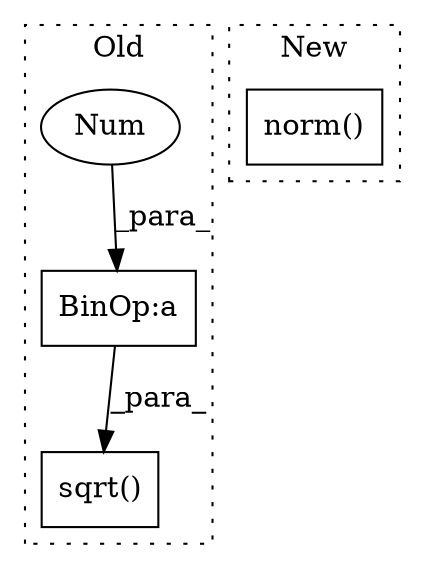 digraph G {
subgraph cluster0 {
1 [label="sqrt()" a="75" s="20082,20224" l="8,1" shape="box"];
3 [label="BinOp:a" a="82" s="20140" l="4" shape="box"];
4 [label="Num" a="76" s="20144" l="1" shape="ellipse"];
label = "Old";
style="dotted";
}
subgraph cluster1 {
2 [label="norm()" a="75" s="21136,21169" l="18,9" shape="box"];
label = "New";
style="dotted";
}
3 -> 1 [label="_para_"];
4 -> 3 [label="_para_"];
}